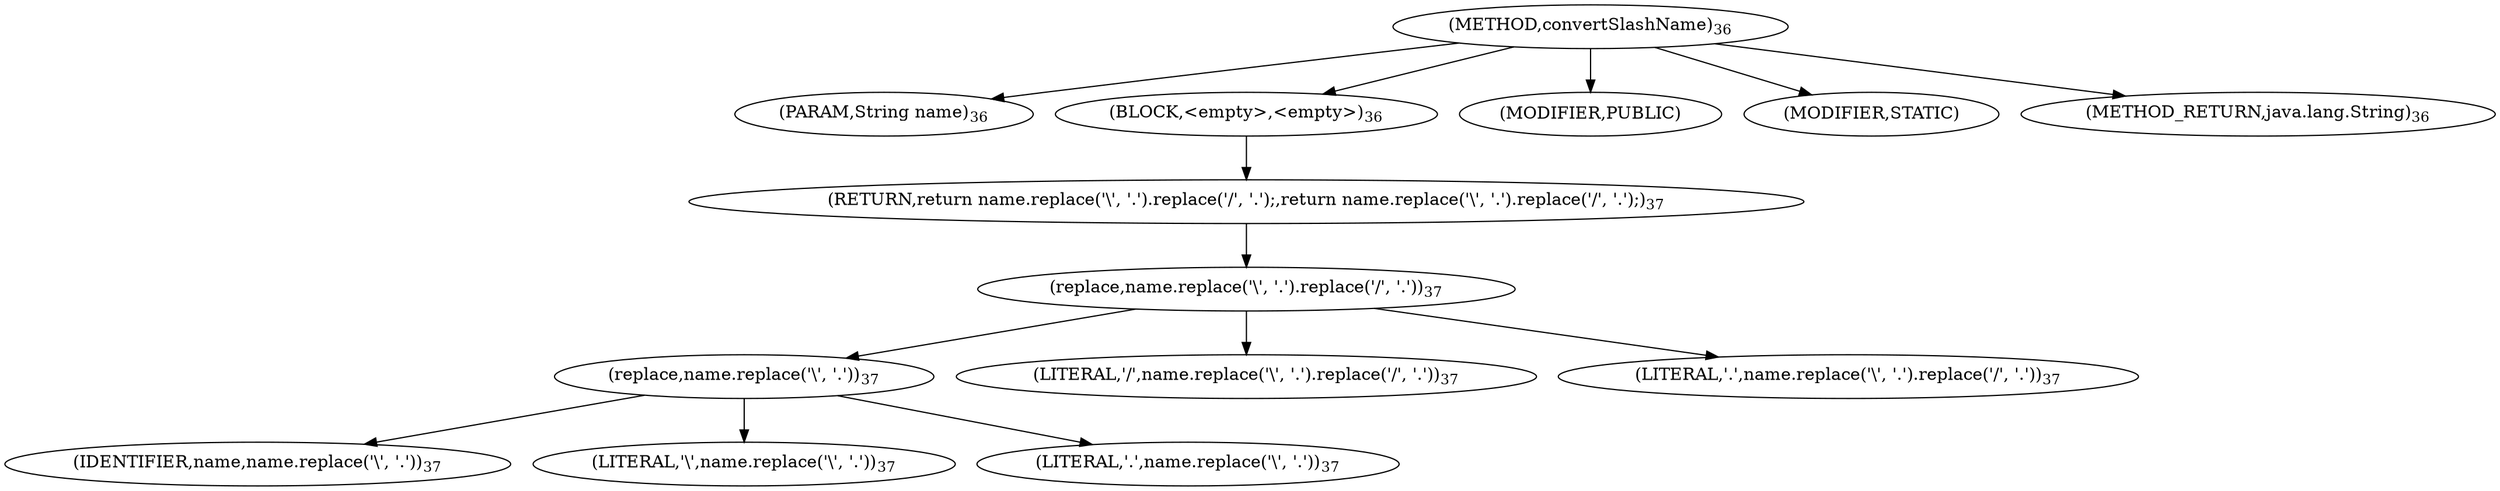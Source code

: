 digraph "convertSlashName" {  
"18" [label = <(METHOD,convertSlashName)<SUB>36</SUB>> ]
"19" [label = <(PARAM,String name)<SUB>36</SUB>> ]
"20" [label = <(BLOCK,&lt;empty&gt;,&lt;empty&gt;)<SUB>36</SUB>> ]
"21" [label = <(RETURN,return name.replace('\\', '.').replace('/', '.');,return name.replace('\\', '.').replace('/', '.');)<SUB>37</SUB>> ]
"22" [label = <(replace,name.replace('\\', '.').replace('/', '.'))<SUB>37</SUB>> ]
"23" [label = <(replace,name.replace('\\', '.'))<SUB>37</SUB>> ]
"24" [label = <(IDENTIFIER,name,name.replace('\\', '.'))<SUB>37</SUB>> ]
"25" [label = <(LITERAL,'\\',name.replace('\\', '.'))<SUB>37</SUB>> ]
"26" [label = <(LITERAL,'.',name.replace('\\', '.'))<SUB>37</SUB>> ]
"27" [label = <(LITERAL,'/',name.replace('\\', '.').replace('/', '.'))<SUB>37</SUB>> ]
"28" [label = <(LITERAL,'.',name.replace('\\', '.').replace('/', '.'))<SUB>37</SUB>> ]
"29" [label = <(MODIFIER,PUBLIC)> ]
"30" [label = <(MODIFIER,STATIC)> ]
"31" [label = <(METHOD_RETURN,java.lang.String)<SUB>36</SUB>> ]
  "18" -> "19" 
  "18" -> "20" 
  "18" -> "29" 
  "18" -> "30" 
  "18" -> "31" 
  "20" -> "21" 
  "21" -> "22" 
  "22" -> "23" 
  "22" -> "27" 
  "22" -> "28" 
  "23" -> "24" 
  "23" -> "25" 
  "23" -> "26" 
}

